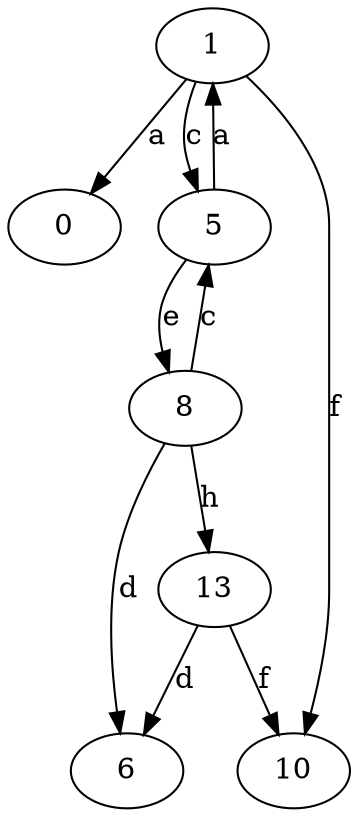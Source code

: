 strict digraph  {
0;
1;
5;
6;
8;
10;
13;
1 -> 0  [label=a];
1 -> 5  [label=c];
1 -> 10  [label=f];
5 -> 1  [label=a];
5 -> 8  [label=e];
8 -> 5  [label=c];
8 -> 6  [label=d];
8 -> 13  [label=h];
13 -> 6  [label=d];
13 -> 10  [label=f];
}
